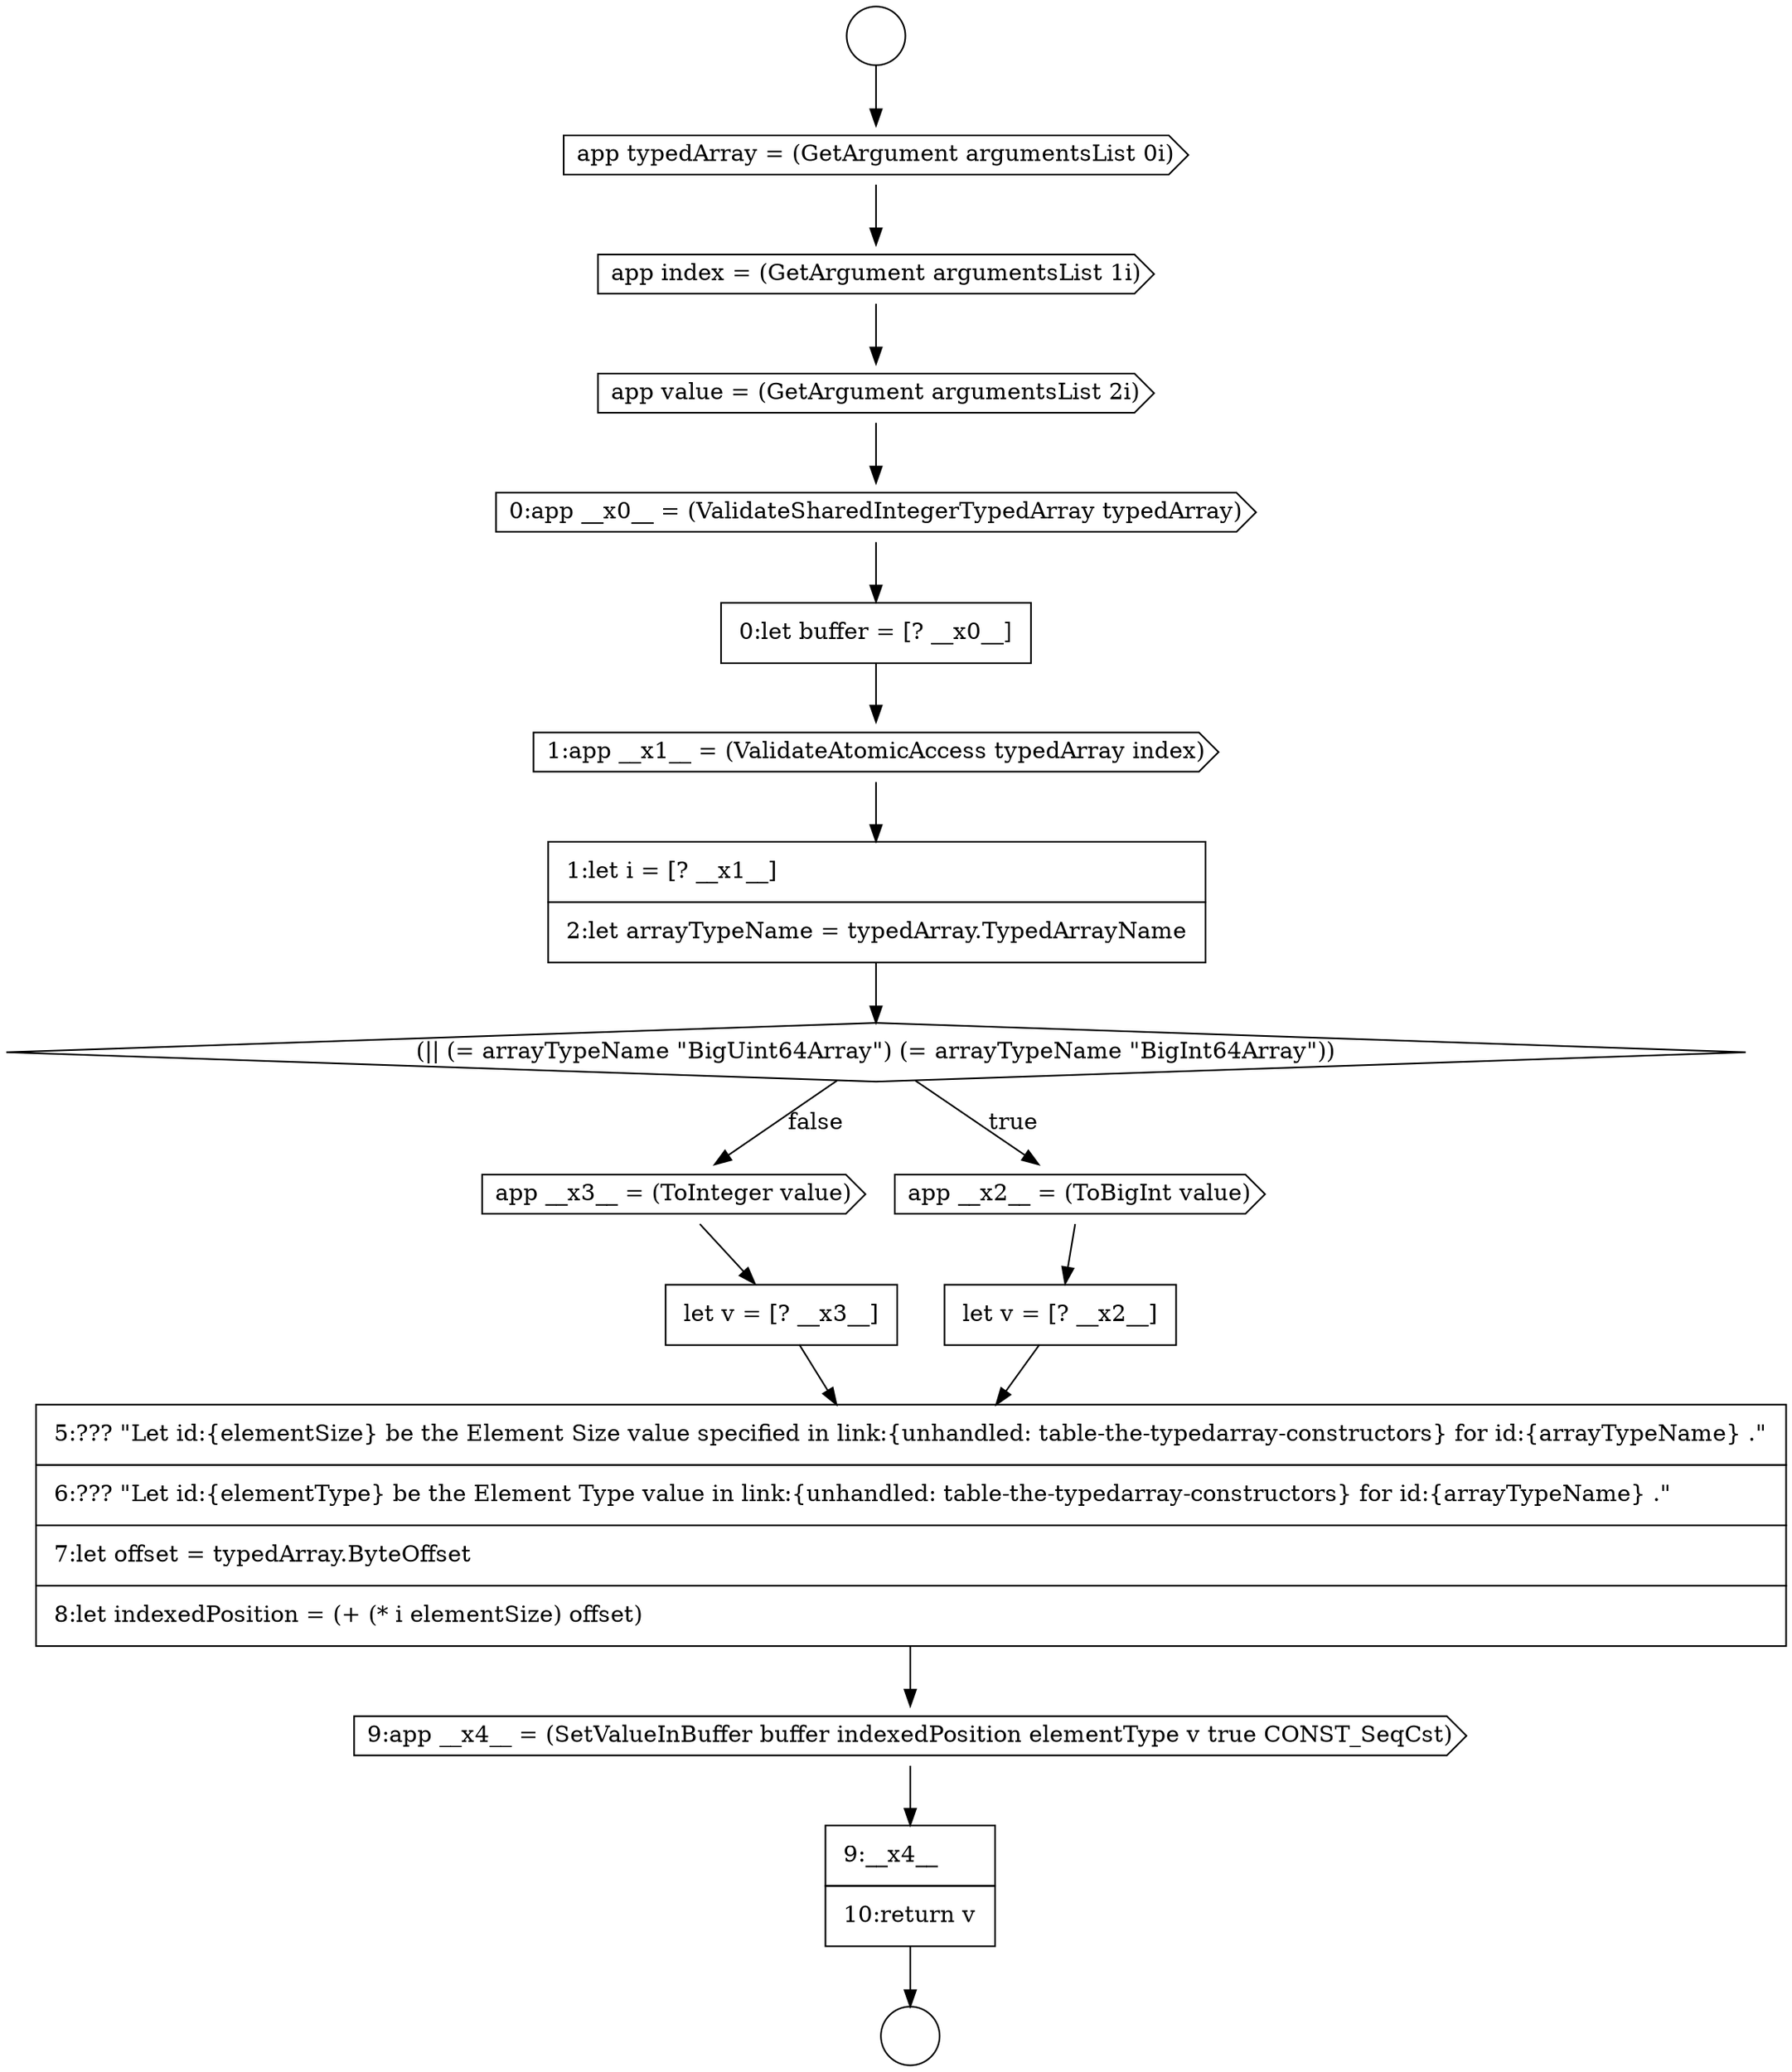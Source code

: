 digraph {
  node17473 [shape=cds, label=<<font color="black">app value = (GetArgument argumentsList 2i)</font>> color="black" fillcolor="white" style=filled]
  node17475 [shape=none, margin=0, label=<<font color="black">
    <table border="0" cellborder="1" cellspacing="0" cellpadding="10">
      <tr><td align="left">0:let buffer = [? __x0__]</td></tr>
    </table>
  </font>> color="black" fillcolor="white" style=filled]
  node17481 [shape=cds, label=<<font color="black">app __x3__ = (ToInteger value)</font>> color="black" fillcolor="white" style=filled]
  node17485 [shape=none, margin=0, label=<<font color="black">
    <table border="0" cellborder="1" cellspacing="0" cellpadding="10">
      <tr><td align="left">9:__x4__</td></tr>
      <tr><td align="left">10:return v</td></tr>
    </table>
  </font>> color="black" fillcolor="white" style=filled]
  node17470 [shape=circle label=" " color="black" fillcolor="white" style=filled]
  node17477 [shape=none, margin=0, label=<<font color="black">
    <table border="0" cellborder="1" cellspacing="0" cellpadding="10">
      <tr><td align="left">1:let i = [? __x1__]</td></tr>
      <tr><td align="left">2:let arrayTypeName = typedArray.TypedArrayName</td></tr>
    </table>
  </font>> color="black" fillcolor="white" style=filled]
  node17478 [shape=diamond, label=<<font color="black">(|| (= arrayTypeName &quot;BigUint64Array&quot;) (= arrayTypeName &quot;BigInt64Array&quot;))</font>> color="black" fillcolor="white" style=filled]
  node17482 [shape=none, margin=0, label=<<font color="black">
    <table border="0" cellborder="1" cellspacing="0" cellpadding="10">
      <tr><td align="left">let v = [? __x3__]</td></tr>
    </table>
  </font>> color="black" fillcolor="white" style=filled]
  node17471 [shape=cds, label=<<font color="black">app typedArray = (GetArgument argumentsList 0i)</font>> color="black" fillcolor="white" style=filled]
  node17480 [shape=none, margin=0, label=<<font color="black">
    <table border="0" cellborder="1" cellspacing="0" cellpadding="10">
      <tr><td align="left">let v = [? __x2__]</td></tr>
    </table>
  </font>> color="black" fillcolor="white" style=filled]
  node17472 [shape=cds, label=<<font color="black">app index = (GetArgument argumentsList 1i)</font>> color="black" fillcolor="white" style=filled]
  node17483 [shape=none, margin=0, label=<<font color="black">
    <table border="0" cellborder="1" cellspacing="0" cellpadding="10">
      <tr><td align="left">5:??? &quot;Let id:{elementSize} be the Element Size value specified in link:{unhandled: table-the-typedarray-constructors} for id:{arrayTypeName} .&quot;</td></tr>
      <tr><td align="left">6:??? &quot;Let id:{elementType} be the Element Type value in link:{unhandled: table-the-typedarray-constructors} for id:{arrayTypeName} .&quot;</td></tr>
      <tr><td align="left">7:let offset = typedArray.ByteOffset</td></tr>
      <tr><td align="left">8:let indexedPosition = (+ (* i elementSize) offset)</td></tr>
    </table>
  </font>> color="black" fillcolor="white" style=filled]
  node17479 [shape=cds, label=<<font color="black">app __x2__ = (ToBigInt value)</font>> color="black" fillcolor="white" style=filled]
  node17469 [shape=circle label=" " color="black" fillcolor="white" style=filled]
  node17484 [shape=cds, label=<<font color="black">9:app __x4__ = (SetValueInBuffer buffer indexedPosition elementType v true CONST_SeqCst)</font>> color="black" fillcolor="white" style=filled]
  node17474 [shape=cds, label=<<font color="black">0:app __x0__ = (ValidateSharedIntegerTypedArray typedArray)</font>> color="black" fillcolor="white" style=filled]
  node17476 [shape=cds, label=<<font color="black">1:app __x1__ = (ValidateAtomicAccess typedArray index)</font>> color="black" fillcolor="white" style=filled]
  node17471 -> node17472 [ color="black"]
  node17473 -> node17474 [ color="black"]
  node17472 -> node17473 [ color="black"]
  node17469 -> node17471 [ color="black"]
  node17475 -> node17476 [ color="black"]
  node17485 -> node17470 [ color="black"]
  node17484 -> node17485 [ color="black"]
  node17477 -> node17478 [ color="black"]
  node17480 -> node17483 [ color="black"]
  node17474 -> node17475 [ color="black"]
  node17478 -> node17479 [label=<<font color="black">true</font>> color="black"]
  node17478 -> node17481 [label=<<font color="black">false</font>> color="black"]
  node17479 -> node17480 [ color="black"]
  node17483 -> node17484 [ color="black"]
  node17476 -> node17477 [ color="black"]
  node17482 -> node17483 [ color="black"]
  node17481 -> node17482 [ color="black"]
}
